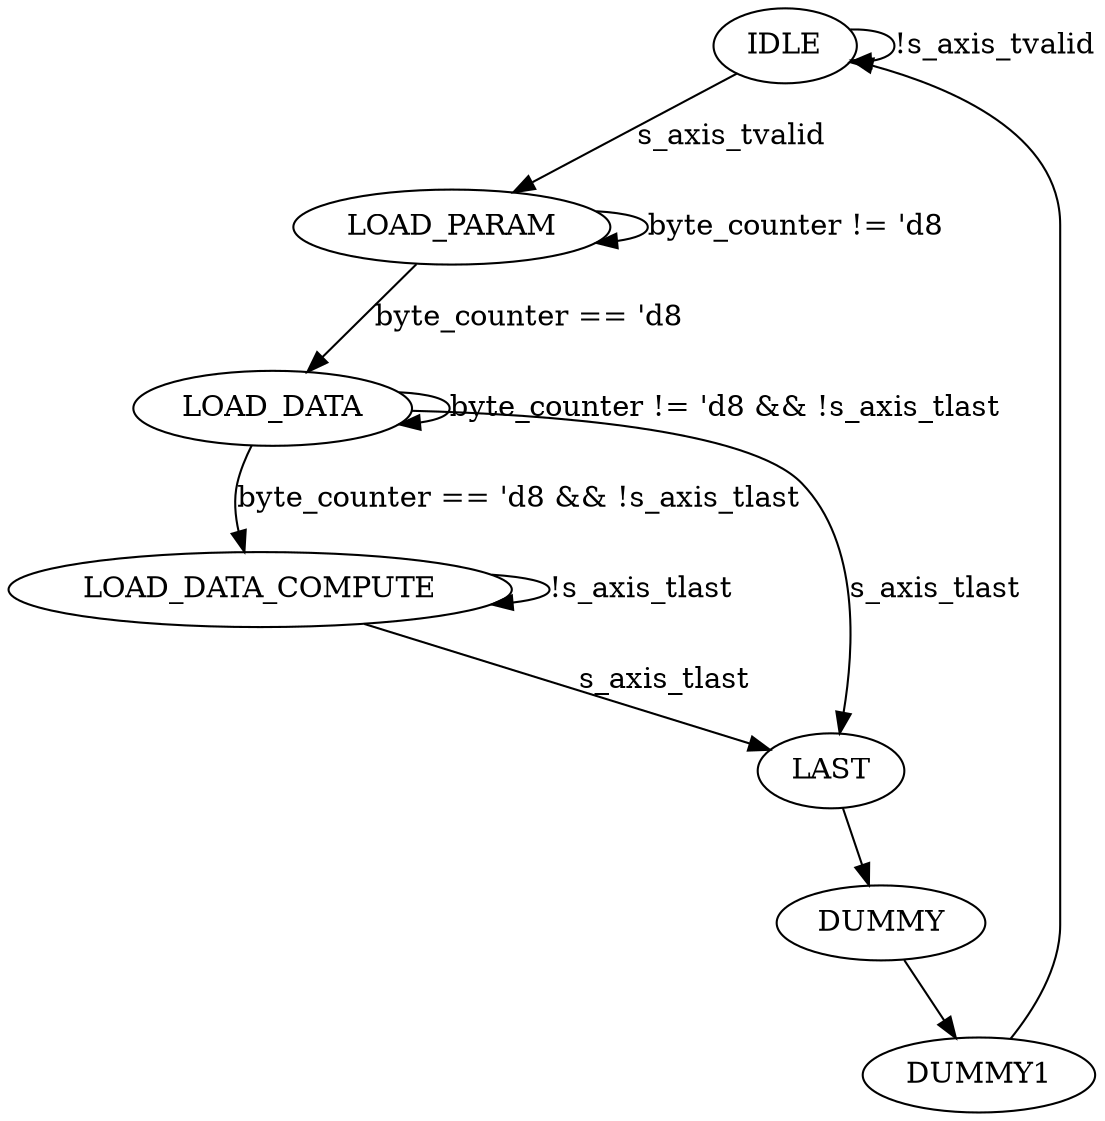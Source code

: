 digraph FSM {
     // 圆形节点
    IDLE;
    LOAD_PARAM;
    LOAD_DATA;
    LOAD_DATA_COMPUTE;
    LAST;
    DUMMY;
    DUMMY1;

    // 状态转换
    IDLE -> LOAD_PARAM [label="s_axis_tvalid"];
    IDLE -> IDLE [label="!s_axis_tvalid"];

    LOAD_PARAM -> LOAD_DATA [label="byte_counter == 'd8"];
    LOAD_PARAM -> LOAD_PARAM [label="byte_counter != 'd8"];

    LOAD_DATA -> LAST [label="s_axis_tlast"];
    LOAD_DATA -> LOAD_DATA_COMPUTE [label="byte_counter == 'd8 && !s_axis_tlast"];
    LOAD_DATA -> LOAD_DATA [label="byte_counter != 'd8 && !s_axis_tlast"];

    LOAD_DATA_COMPUTE -> LAST [label="s_axis_tlast"];
    LOAD_DATA_COMPUTE -> LOAD_DATA_COMPUTE [label="!s_axis_tlast"];

    LAST -> DUMMY;
    DUMMY -> DUMMY1;
    DUMMY1 -> IDLE;
}
